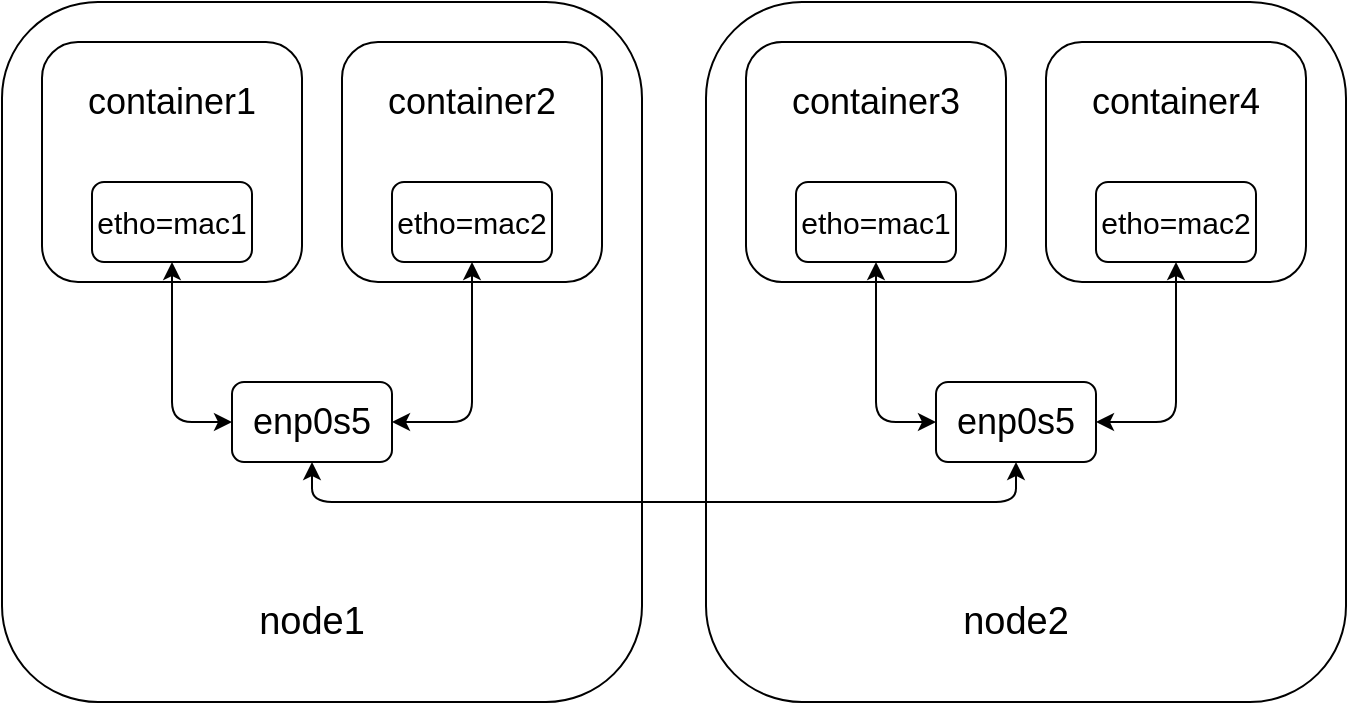 <mxfile version="10.9.5" type="device"><diagram id="FAiuA58TACkvTMEbuPQ4" name="第 1 页"><mxGraphModel dx="1106" dy="769" grid="1" gridSize="10" guides="1" tooltips="1" connect="1" arrows="1" fold="1" page="1" pageScale="1" pageWidth="827" pageHeight="1169" math="0" shadow="0"><root><mxCell id="0"/><mxCell id="1" parent="0"/><mxCell id="qV-buHIbowCbbqOro-Ip-30" value="" style="rounded=1;whiteSpace=wrap;html=1;" vertex="1" parent="1"><mxGeometry x="77" y="45" width="320" height="350" as="geometry"/></mxCell><mxCell id="qV-buHIbowCbbqOro-Ip-19" value="" style="rounded=1;whiteSpace=wrap;html=1;" vertex="1" parent="1"><mxGeometry x="97" y="65" width="130" height="120" as="geometry"/></mxCell><mxCell id="qV-buHIbowCbbqOro-Ip-1" value="&lt;font style=&quot;font-size: 19px&quot;&gt;node1&lt;/font&gt;" style="rounded=1;whiteSpace=wrap;html=1;fillColor=#ffffff;strokeColor=none;" vertex="1" parent="1"><mxGeometry x="197" y="335" width="70" height="40" as="geometry"/></mxCell><mxCell id="qV-buHIbowCbbqOro-Ip-3" value="&lt;font style=&quot;font-size: 18px&quot;&gt;enp0s5&lt;/font&gt;" style="rounded=1;whiteSpace=wrap;html=1;" vertex="1" parent="1"><mxGeometry x="192" y="235" width="80" height="40" as="geometry"/></mxCell><mxCell id="qV-buHIbowCbbqOro-Ip-5" value="&lt;font style=&quot;font-size: 18px&quot;&gt;container1&lt;/font&gt;" style="rounded=1;whiteSpace=wrap;html=1;strokeColor=none;" vertex="1" parent="1"><mxGeometry x="117" y="75" width="90" height="40" as="geometry"/></mxCell><mxCell id="qV-buHIbowCbbqOro-Ip-9" value="&lt;font style=&quot;font-size: 15px&quot;&gt;etho=mac1&lt;/font&gt;" style="rounded=1;whiteSpace=wrap;html=1;" vertex="1" parent="1"><mxGeometry x="122" y="135" width="80" height="40" as="geometry"/></mxCell><mxCell id="qV-buHIbowCbbqOro-Ip-20" value="" style="rounded=1;whiteSpace=wrap;html=1;" vertex="1" parent="1"><mxGeometry x="247" y="65" width="130" height="120" as="geometry"/></mxCell><mxCell id="qV-buHIbowCbbqOro-Ip-21" value="&lt;font style=&quot;font-size: 18px&quot;&gt;container2&lt;/font&gt;" style="rounded=1;whiteSpace=wrap;html=1;strokeColor=none;" vertex="1" parent="1"><mxGeometry x="267" y="75" width="90" height="40" as="geometry"/></mxCell><mxCell id="qV-buHIbowCbbqOro-Ip-22" value="&lt;font style=&quot;font-size: 15px&quot;&gt;etho=mac2&lt;/font&gt;" style="rounded=1;whiteSpace=wrap;html=1;" vertex="1" parent="1"><mxGeometry x="272" y="135" width="80" height="40" as="geometry"/></mxCell><mxCell id="qV-buHIbowCbbqOro-Ip-31" value="" style="endArrow=classic;startArrow=classic;html=1;entryX=0.5;entryY=1;entryDx=0;entryDy=0;exitX=0;exitY=0.5;exitDx=0;exitDy=0;" edge="1" parent="1" source="qV-buHIbowCbbqOro-Ip-3" target="qV-buHIbowCbbqOro-Ip-9"><mxGeometry width="50" height="50" relative="1" as="geometry"><mxPoint x="57" y="475" as="sourcePoint"/><mxPoint x="107" y="425" as="targetPoint"/><Array as="points"><mxPoint x="162" y="255"/></Array></mxGeometry></mxCell><mxCell id="qV-buHIbowCbbqOro-Ip-32" value="" style="endArrow=classic;startArrow=classic;html=1;entryX=0.5;entryY=1;entryDx=0;entryDy=0;exitX=1;exitY=0.5;exitDx=0;exitDy=0;" edge="1" parent="1" source="qV-buHIbowCbbqOro-Ip-3" target="qV-buHIbowCbbqOro-Ip-22"><mxGeometry width="50" height="50" relative="1" as="geometry"><mxPoint x="-43" y="315" as="sourcePoint"/><mxPoint x="7" y="265" as="targetPoint"/><Array as="points"><mxPoint x="312" y="255"/></Array></mxGeometry></mxCell><mxCell id="qV-buHIbowCbbqOro-Ip-33" value="" style="rounded=1;whiteSpace=wrap;html=1;" vertex="1" parent="1"><mxGeometry x="429" y="45" width="320" height="350" as="geometry"/></mxCell><mxCell id="qV-buHIbowCbbqOro-Ip-34" value="" style="rounded=1;whiteSpace=wrap;html=1;" vertex="1" parent="1"><mxGeometry x="449" y="65" width="130" height="120" as="geometry"/></mxCell><mxCell id="qV-buHIbowCbbqOro-Ip-35" value="&lt;font style=&quot;font-size: 19px&quot;&gt;node2&lt;/font&gt;" style="rounded=1;whiteSpace=wrap;html=1;strokeColor=none;" vertex="1" parent="1"><mxGeometry x="549" y="335" width="70" height="40" as="geometry"/></mxCell><mxCell id="qV-buHIbowCbbqOro-Ip-36" value="&lt;font style=&quot;font-size: 18px&quot;&gt;enp0s5&lt;/font&gt;" style="rounded=1;whiteSpace=wrap;html=1;" vertex="1" parent="1"><mxGeometry x="544" y="235" width="80" height="40" as="geometry"/></mxCell><mxCell id="qV-buHIbowCbbqOro-Ip-37" value="&lt;font style=&quot;font-size: 18px&quot;&gt;container3&lt;/font&gt;" style="rounded=1;whiteSpace=wrap;html=1;strokeColor=none;" vertex="1" parent="1"><mxGeometry x="469" y="75" width="90" height="40" as="geometry"/></mxCell><mxCell id="qV-buHIbowCbbqOro-Ip-38" value="&lt;font style=&quot;font-size: 15px&quot;&gt;etho=mac1&lt;/font&gt;" style="rounded=1;whiteSpace=wrap;html=1;" vertex="1" parent="1"><mxGeometry x="474" y="135" width="80" height="40" as="geometry"/></mxCell><mxCell id="qV-buHIbowCbbqOro-Ip-39" value="" style="rounded=1;whiteSpace=wrap;html=1;" vertex="1" parent="1"><mxGeometry x="599" y="65" width="130" height="120" as="geometry"/></mxCell><mxCell id="qV-buHIbowCbbqOro-Ip-40" value="&lt;font style=&quot;font-size: 18px&quot;&gt;container4&lt;/font&gt;" style="rounded=1;whiteSpace=wrap;html=1;strokeColor=none;" vertex="1" parent="1"><mxGeometry x="619" y="75" width="90" height="40" as="geometry"/></mxCell><mxCell id="qV-buHIbowCbbqOro-Ip-41" value="&lt;font style=&quot;font-size: 15px&quot;&gt;etho=mac2&lt;/font&gt;" style="rounded=1;whiteSpace=wrap;html=1;" vertex="1" parent="1"><mxGeometry x="624" y="135" width="80" height="40" as="geometry"/></mxCell><mxCell id="qV-buHIbowCbbqOro-Ip-42" value="" style="endArrow=classic;startArrow=classic;html=1;entryX=0.5;entryY=1;entryDx=0;entryDy=0;exitX=0;exitY=0.5;exitDx=0;exitDy=0;" edge="1" parent="1" source="qV-buHIbowCbbqOro-Ip-36" target="qV-buHIbowCbbqOro-Ip-38"><mxGeometry width="50" height="50" relative="1" as="geometry"><mxPoint x="409" y="475" as="sourcePoint"/><mxPoint x="459" y="425" as="targetPoint"/><Array as="points"><mxPoint x="514" y="255"/></Array></mxGeometry></mxCell><mxCell id="qV-buHIbowCbbqOro-Ip-43" value="" style="endArrow=classic;startArrow=classic;html=1;entryX=0.5;entryY=1;entryDx=0;entryDy=0;exitX=1;exitY=0.5;exitDx=0;exitDy=0;" edge="1" parent="1" source="qV-buHIbowCbbqOro-Ip-36" target="qV-buHIbowCbbqOro-Ip-41"><mxGeometry width="50" height="50" relative="1" as="geometry"><mxPoint x="309" y="315" as="sourcePoint"/><mxPoint x="359" y="265" as="targetPoint"/><Array as="points"><mxPoint x="664" y="255"/></Array></mxGeometry></mxCell><mxCell id="qV-buHIbowCbbqOro-Ip-45" value="" style="endArrow=classic;startArrow=classic;html=1;entryX=0.5;entryY=1;entryDx=0;entryDy=0;exitX=0.5;exitY=1;exitDx=0;exitDy=0;" edge="1" parent="1" source="qV-buHIbowCbbqOro-Ip-36" target="qV-buHIbowCbbqOro-Ip-3"><mxGeometry width="50" height="50" relative="1" as="geometry"><mxPoint x="147" y="495" as="sourcePoint"/><mxPoint x="197" y="445" as="targetPoint"/><Array as="points"><mxPoint x="584" y="295"/><mxPoint x="232" y="295"/></Array></mxGeometry></mxCell></root></mxGraphModel></diagram></mxfile>